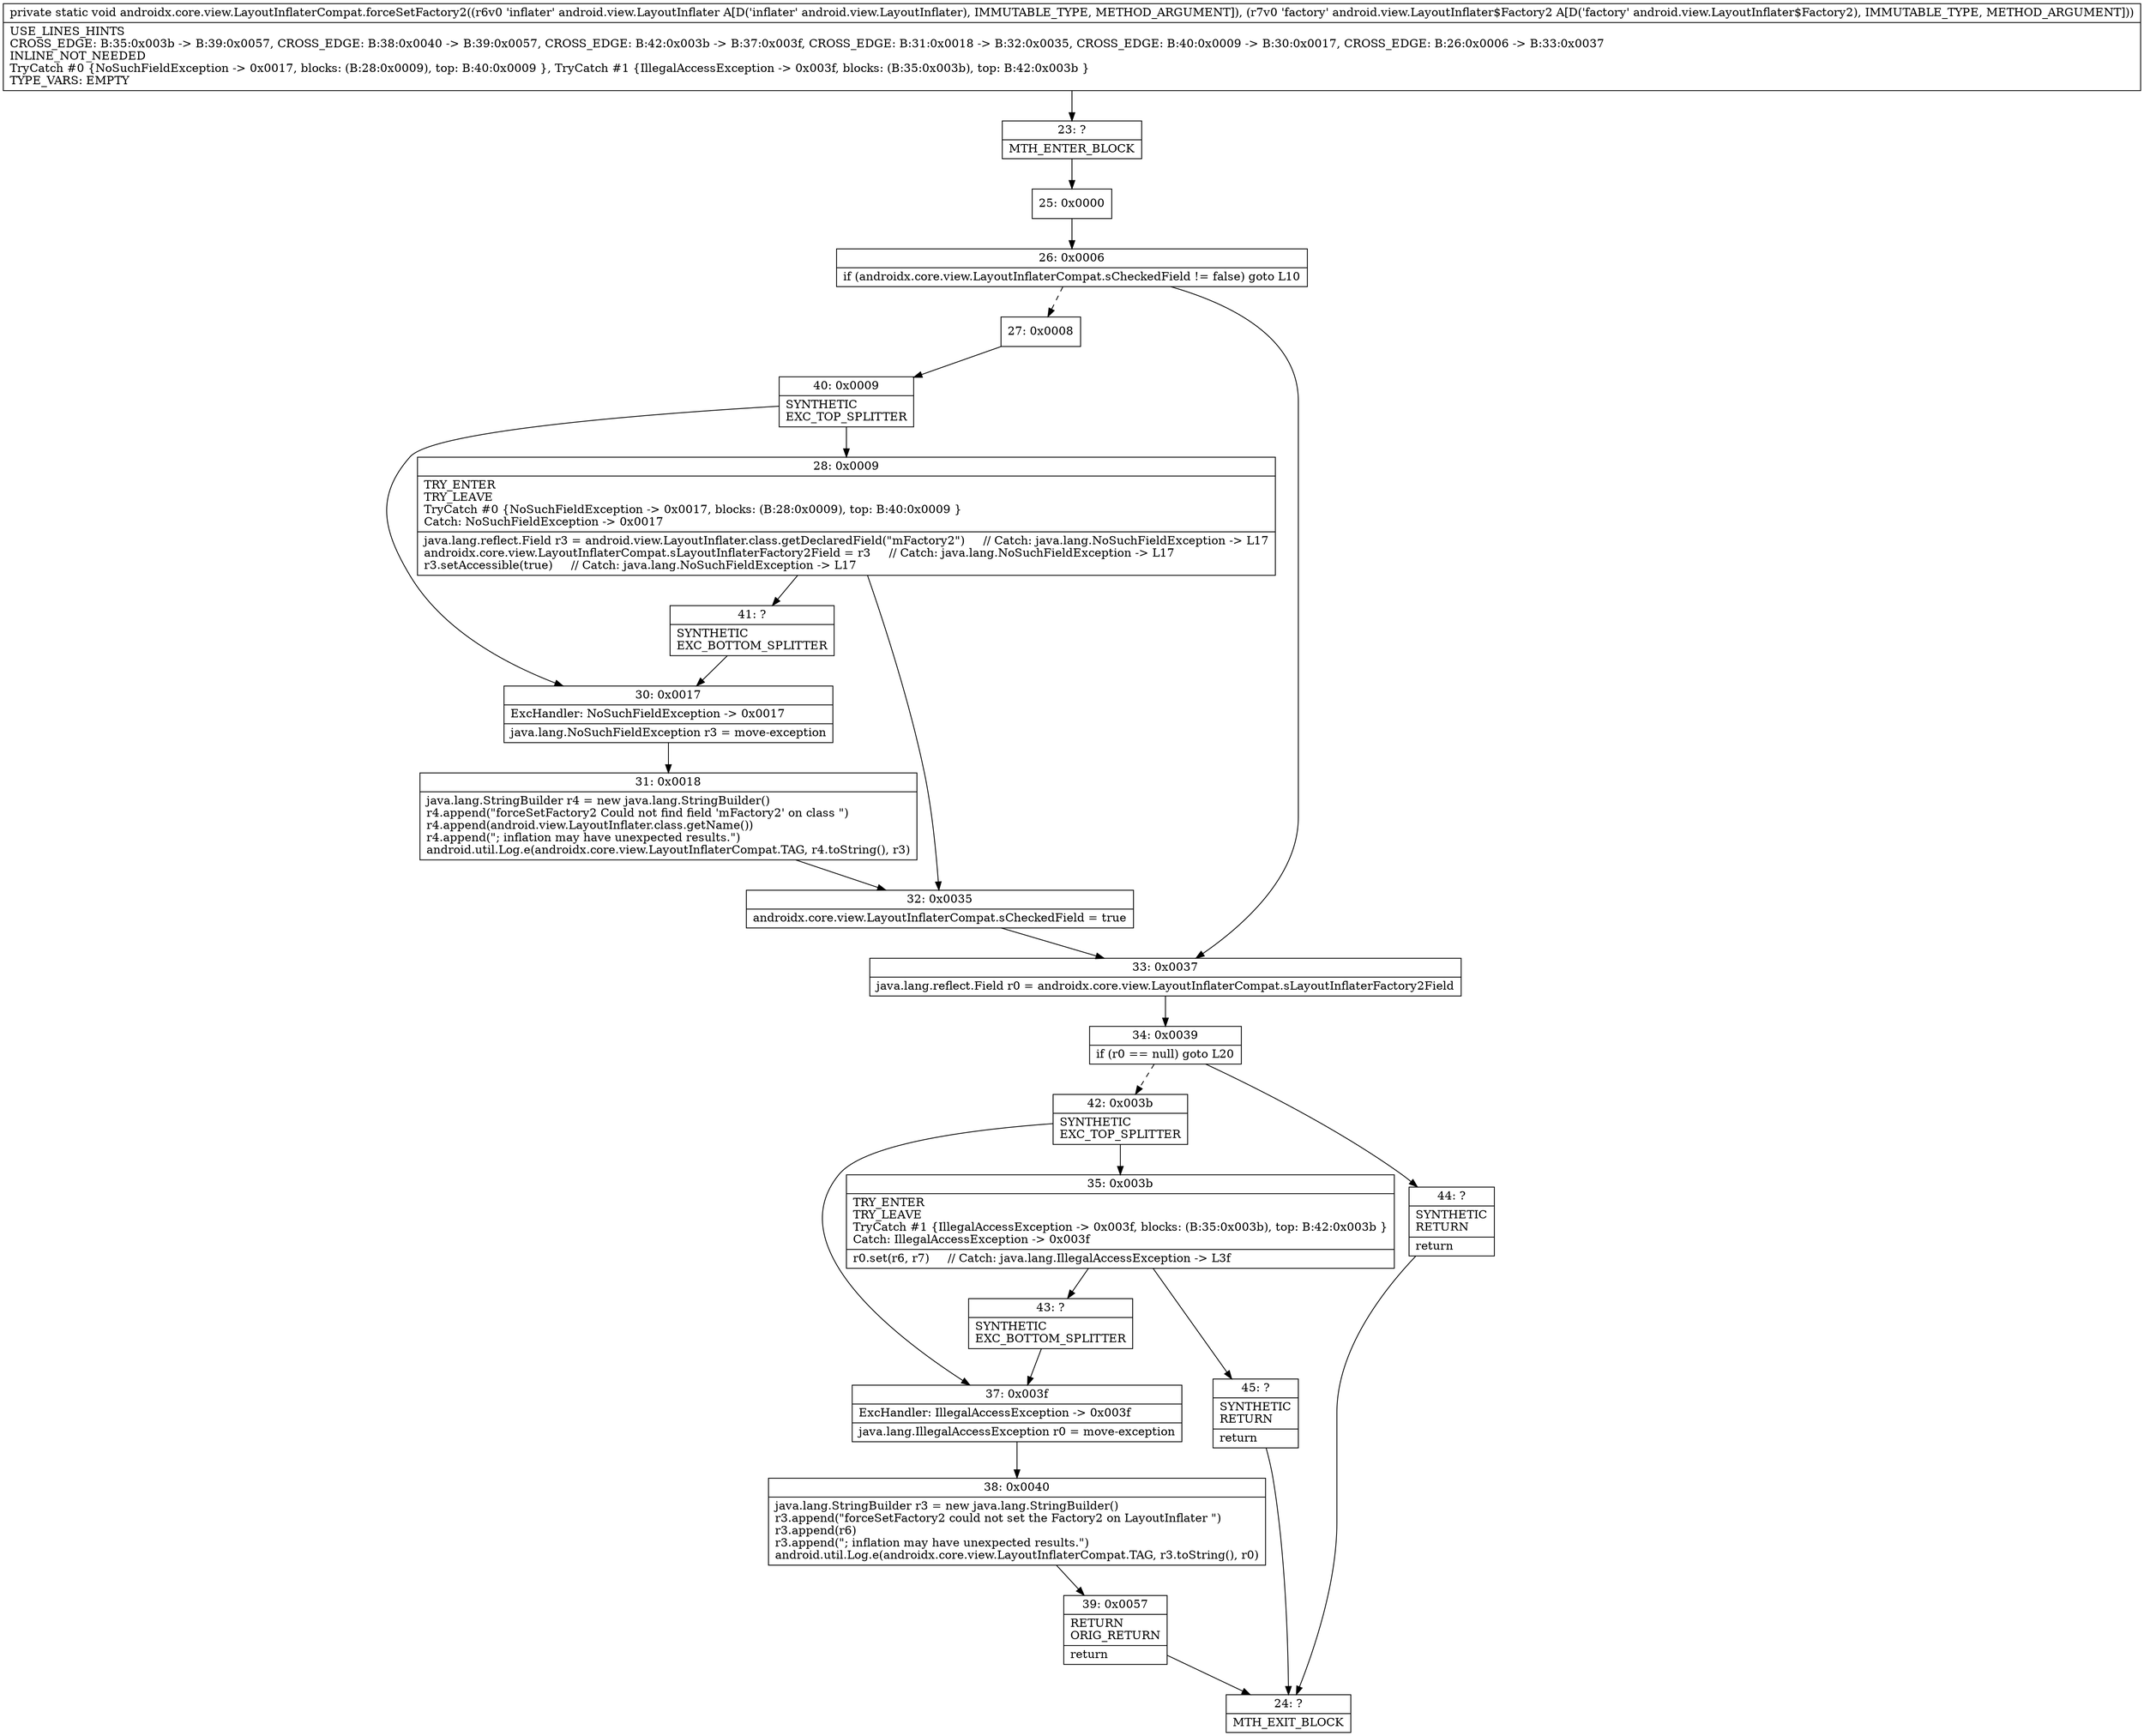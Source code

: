 digraph "CFG forandroidx.core.view.LayoutInflaterCompat.forceSetFactory2(Landroid\/view\/LayoutInflater;Landroid\/view\/LayoutInflater$Factory2;)V" {
Node_23 [shape=record,label="{23\:\ ?|MTH_ENTER_BLOCK\l}"];
Node_25 [shape=record,label="{25\:\ 0x0000}"];
Node_26 [shape=record,label="{26\:\ 0x0006|if (androidx.core.view.LayoutInflaterCompat.sCheckedField != false) goto L10\l}"];
Node_27 [shape=record,label="{27\:\ 0x0008}"];
Node_40 [shape=record,label="{40\:\ 0x0009|SYNTHETIC\lEXC_TOP_SPLITTER\l}"];
Node_28 [shape=record,label="{28\:\ 0x0009|TRY_ENTER\lTRY_LEAVE\lTryCatch #0 \{NoSuchFieldException \-\> 0x0017, blocks: (B:28:0x0009), top: B:40:0x0009 \}\lCatch: NoSuchFieldException \-\> 0x0017\l|java.lang.reflect.Field r3 = android.view.LayoutInflater.class.getDeclaredField(\"mFactory2\")     \/\/ Catch: java.lang.NoSuchFieldException \-\> L17\landroidx.core.view.LayoutInflaterCompat.sLayoutInflaterFactory2Field = r3     \/\/ Catch: java.lang.NoSuchFieldException \-\> L17\lr3.setAccessible(true)     \/\/ Catch: java.lang.NoSuchFieldException \-\> L17\l}"];
Node_32 [shape=record,label="{32\:\ 0x0035|androidx.core.view.LayoutInflaterCompat.sCheckedField = true\l}"];
Node_41 [shape=record,label="{41\:\ ?|SYNTHETIC\lEXC_BOTTOM_SPLITTER\l}"];
Node_30 [shape=record,label="{30\:\ 0x0017|ExcHandler: NoSuchFieldException \-\> 0x0017\l|java.lang.NoSuchFieldException r3 = move\-exception\l}"];
Node_31 [shape=record,label="{31\:\ 0x0018|java.lang.StringBuilder r4 = new java.lang.StringBuilder()\lr4.append(\"forceSetFactory2 Could not find field 'mFactory2' on class \")\lr4.append(android.view.LayoutInflater.class.getName())\lr4.append(\"; inflation may have unexpected results.\")\landroid.util.Log.e(androidx.core.view.LayoutInflaterCompat.TAG, r4.toString(), r3)\l}"];
Node_33 [shape=record,label="{33\:\ 0x0037|java.lang.reflect.Field r0 = androidx.core.view.LayoutInflaterCompat.sLayoutInflaterFactory2Field\l}"];
Node_34 [shape=record,label="{34\:\ 0x0039|if (r0 == null) goto L20\l}"];
Node_42 [shape=record,label="{42\:\ 0x003b|SYNTHETIC\lEXC_TOP_SPLITTER\l}"];
Node_35 [shape=record,label="{35\:\ 0x003b|TRY_ENTER\lTRY_LEAVE\lTryCatch #1 \{IllegalAccessException \-\> 0x003f, blocks: (B:35:0x003b), top: B:42:0x003b \}\lCatch: IllegalAccessException \-\> 0x003f\l|r0.set(r6, r7)     \/\/ Catch: java.lang.IllegalAccessException \-\> L3f\l}"];
Node_43 [shape=record,label="{43\:\ ?|SYNTHETIC\lEXC_BOTTOM_SPLITTER\l}"];
Node_45 [shape=record,label="{45\:\ ?|SYNTHETIC\lRETURN\l|return\l}"];
Node_24 [shape=record,label="{24\:\ ?|MTH_EXIT_BLOCK\l}"];
Node_37 [shape=record,label="{37\:\ 0x003f|ExcHandler: IllegalAccessException \-\> 0x003f\l|java.lang.IllegalAccessException r0 = move\-exception\l}"];
Node_38 [shape=record,label="{38\:\ 0x0040|java.lang.StringBuilder r3 = new java.lang.StringBuilder()\lr3.append(\"forceSetFactory2 could not set the Factory2 on LayoutInflater \")\lr3.append(r6)\lr3.append(\"; inflation may have unexpected results.\")\landroid.util.Log.e(androidx.core.view.LayoutInflaterCompat.TAG, r3.toString(), r0)\l}"];
Node_39 [shape=record,label="{39\:\ 0x0057|RETURN\lORIG_RETURN\l|return\l}"];
Node_44 [shape=record,label="{44\:\ ?|SYNTHETIC\lRETURN\l|return\l}"];
MethodNode[shape=record,label="{private static void androidx.core.view.LayoutInflaterCompat.forceSetFactory2((r6v0 'inflater' android.view.LayoutInflater A[D('inflater' android.view.LayoutInflater), IMMUTABLE_TYPE, METHOD_ARGUMENT]), (r7v0 'factory' android.view.LayoutInflater$Factory2 A[D('factory' android.view.LayoutInflater$Factory2), IMMUTABLE_TYPE, METHOD_ARGUMENT]))  | USE_LINES_HINTS\lCROSS_EDGE: B:35:0x003b \-\> B:39:0x0057, CROSS_EDGE: B:38:0x0040 \-\> B:39:0x0057, CROSS_EDGE: B:42:0x003b \-\> B:37:0x003f, CROSS_EDGE: B:31:0x0018 \-\> B:32:0x0035, CROSS_EDGE: B:40:0x0009 \-\> B:30:0x0017, CROSS_EDGE: B:26:0x0006 \-\> B:33:0x0037\lINLINE_NOT_NEEDED\lTryCatch #0 \{NoSuchFieldException \-\> 0x0017, blocks: (B:28:0x0009), top: B:40:0x0009 \}, TryCatch #1 \{IllegalAccessException \-\> 0x003f, blocks: (B:35:0x003b), top: B:42:0x003b \}\lTYPE_VARS: EMPTY\l}"];
MethodNode -> Node_23;Node_23 -> Node_25;
Node_25 -> Node_26;
Node_26 -> Node_27[style=dashed];
Node_26 -> Node_33;
Node_27 -> Node_40;
Node_40 -> Node_28;
Node_40 -> Node_30;
Node_28 -> Node_32;
Node_28 -> Node_41;
Node_32 -> Node_33;
Node_41 -> Node_30;
Node_30 -> Node_31;
Node_31 -> Node_32;
Node_33 -> Node_34;
Node_34 -> Node_42[style=dashed];
Node_34 -> Node_44;
Node_42 -> Node_35;
Node_42 -> Node_37;
Node_35 -> Node_43;
Node_35 -> Node_45;
Node_43 -> Node_37;
Node_45 -> Node_24;
Node_37 -> Node_38;
Node_38 -> Node_39;
Node_39 -> Node_24;
Node_44 -> Node_24;
}

